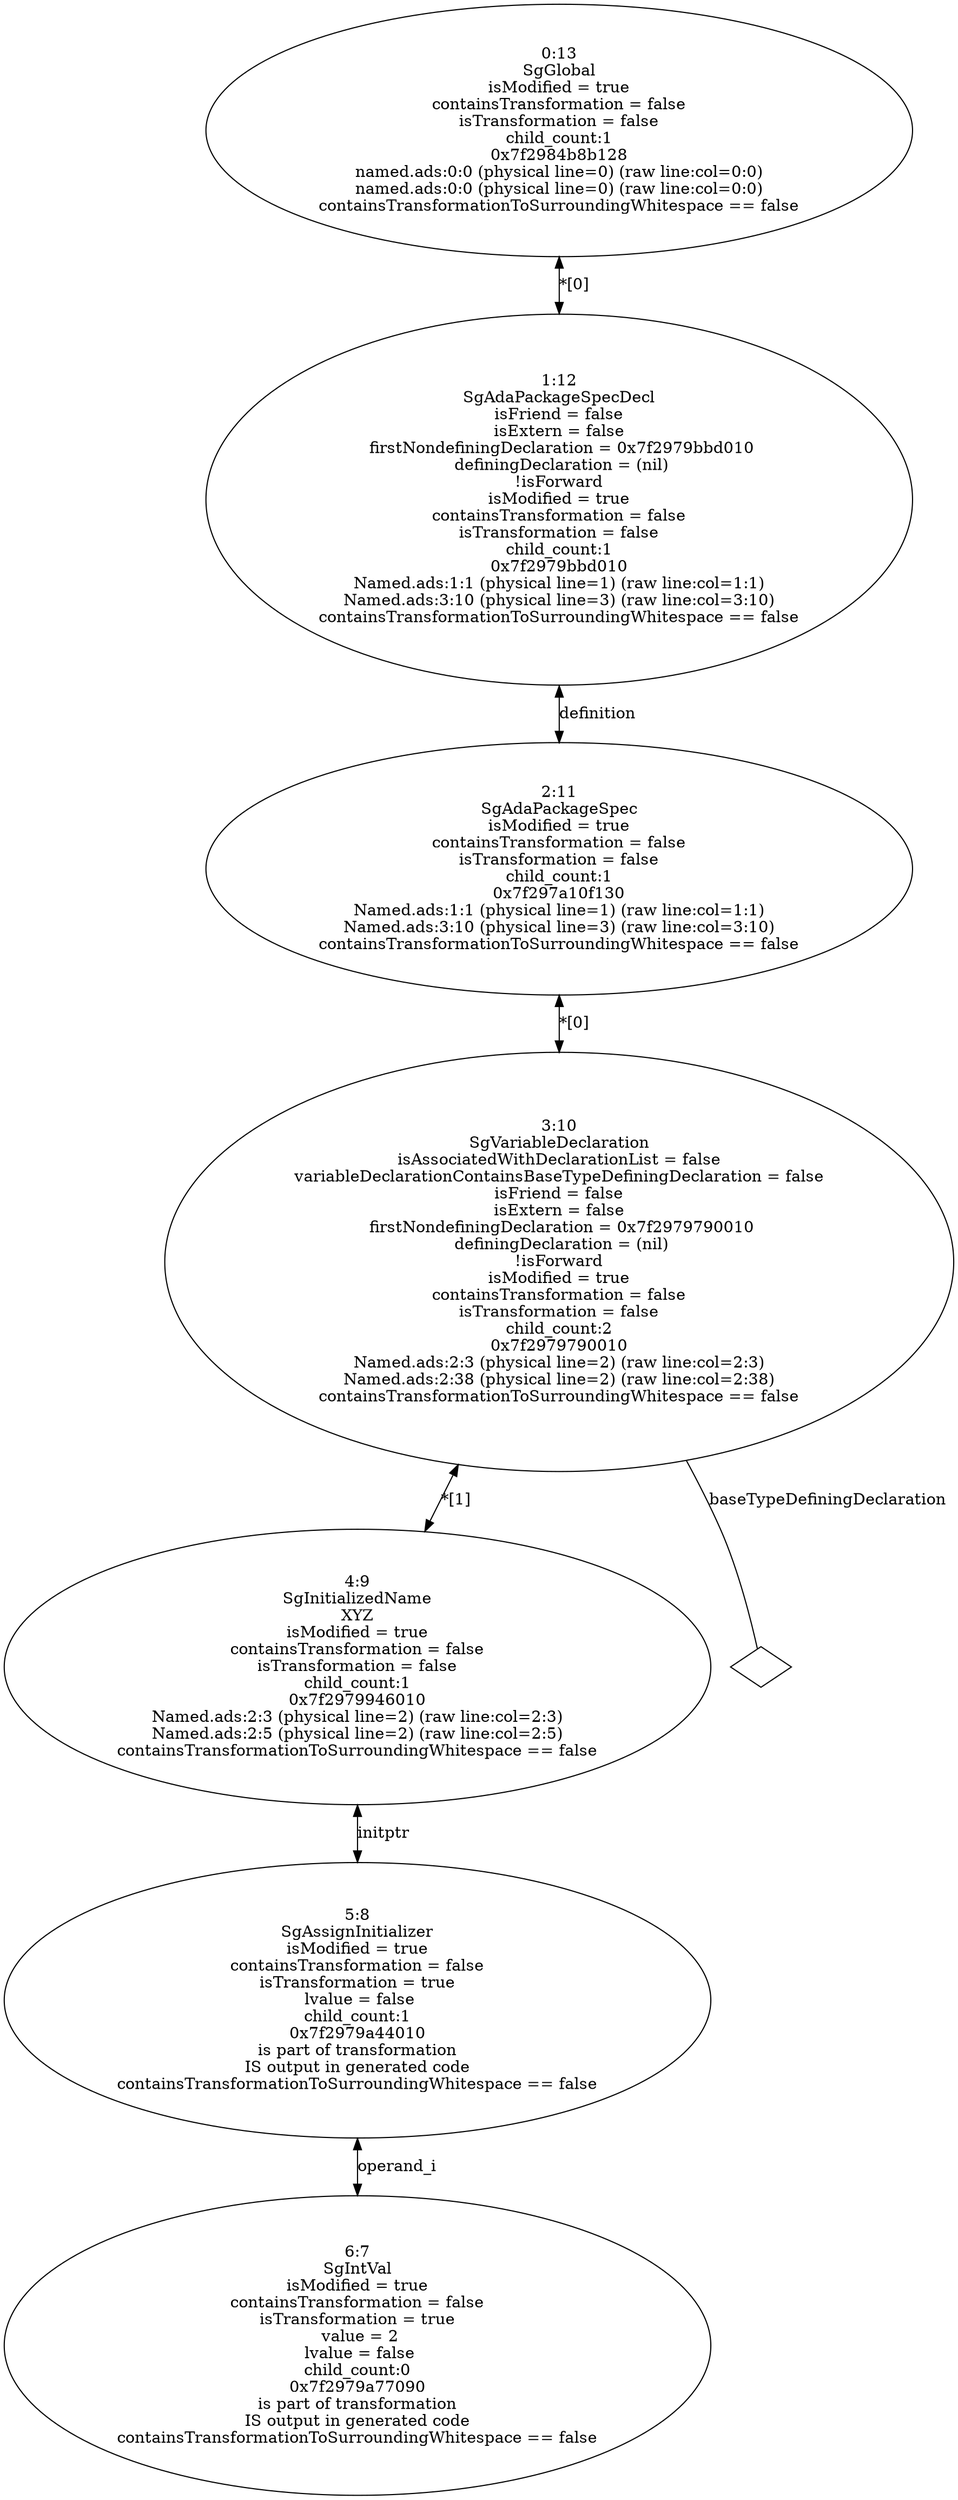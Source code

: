 digraph "G./named_rose.dot" {
"0x7f2979a77090"[label="6:7\nSgIntVal\nisModified = true\ncontainsTransformation = false\nisTransformation = true\n value = 2\n lvalue = false\nchild_count:0\n0x7f2979a77090\nis part of transformation\nIS output in generated code\ncontainsTransformationToSurroundingWhitespace == false\n" ];
"0x7f2979a44010"[label="5:8\nSgAssignInitializer\nisModified = true\ncontainsTransformation = false\nisTransformation = true\n lvalue = false\nchild_count:1\n0x7f2979a44010\nis part of transformation\nIS output in generated code\ncontainsTransformationToSurroundingWhitespace == false\n" ];
"0x7f2979a44010" -> "0x7f2979a77090"[label="operand_i" dir=both ];
"0x7f2979946010"[label="4:9\nSgInitializedName\nXYZ\nisModified = true\ncontainsTransformation = false\nisTransformation = false\nchild_count:1\n0x7f2979946010\nNamed.ads:2:3 (physical line=2) (raw line:col=2:3)\nNamed.ads:2:5 (physical line=2) (raw line:col=2:5)\ncontainsTransformationToSurroundingWhitespace == false\n" ];
"0x7f2979946010" -> "0x7f2979a44010"[label="initptr" dir=both ];
"0x7f2979790010"[label="3:10\nSgVariableDeclaration\n isAssociatedWithDeclarationList = false \n variableDeclarationContainsBaseTypeDefiningDeclaration = false \n isFriend = false \n isExtern = false \n firstNondefiningDeclaration = 0x7f2979790010\n definingDeclaration = (nil)\n!isForward\nisModified = true\ncontainsTransformation = false\nisTransformation = false\nchild_count:2\n0x7f2979790010\nNamed.ads:2:3 (physical line=2) (raw line:col=2:3)\nNamed.ads:2:38 (physical line=2) (raw line:col=2:38)\ncontainsTransformationToSurroundingWhitespace == false\n" ];
"0x7f2979790010" -> "0x7f2979790010__baseTypeDefiningDeclaration__null"[label="baseTypeDefiningDeclaration" dir=none ];
"0x7f2979790010__baseTypeDefiningDeclaration__null"[label="" shape=diamond ];
"0x7f2979790010" -> "0x7f2979946010"[label="*[1]" dir=both ];
"0x7f297a10f130"[label="2:11\nSgAdaPackageSpec\nisModified = true\ncontainsTransformation = false\nisTransformation = false\nchild_count:1\n0x7f297a10f130\nNamed.ads:1:1 (physical line=1) (raw line:col=1:1)\nNamed.ads:3:10 (physical line=3) (raw line:col=3:10)\ncontainsTransformationToSurroundingWhitespace == false\n" ];
"0x7f297a10f130" -> "0x7f2979790010"[label="*[0]" dir=both ];
"0x7f2979bbd010"[label="1:12\nSgAdaPackageSpecDecl\n isFriend = false \n isExtern = false \n firstNondefiningDeclaration = 0x7f2979bbd010\n definingDeclaration = (nil)\n!isForward\nisModified = true\ncontainsTransformation = false\nisTransformation = false\nchild_count:1\n0x7f2979bbd010\nNamed.ads:1:1 (physical line=1) (raw line:col=1:1)\nNamed.ads:3:10 (physical line=3) (raw line:col=3:10)\ncontainsTransformationToSurroundingWhitespace == false\n" ];
"0x7f2979bbd010" -> "0x7f297a10f130"[label="definition" dir=both ];
"0x7f2984b8b128"[label="0:13\nSgGlobal\nisModified = true\ncontainsTransformation = false\nisTransformation = false\nchild_count:1\n0x7f2984b8b128\nnamed.ads:0:0 (physical line=0) (raw line:col=0:0)\nnamed.ads:0:0 (physical line=0) (raw line:col=0:0)\ncontainsTransformationToSurroundingWhitespace == false\n" ];
"0x7f2984b8b128" -> "0x7f2979bbd010"[label="*[0]" dir=both ];
}
